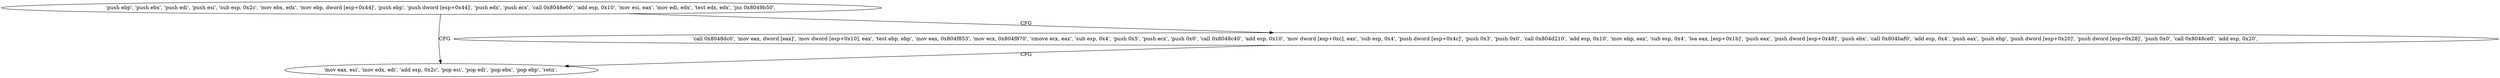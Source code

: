 digraph "func" {
"134519488" [label = "'push ebp', 'push ebx', 'push edi', 'push esi', 'sub esp, 0x2c', 'mov ebx, edx', 'mov ebp, dword [esp+0x44]', 'push ebp', 'push dword [esp+0x44]', 'push edx', 'push ecx', 'call 0x8048e60', 'add esp, 0x10', 'mov esi, eax', 'mov edi, edx', 'test edx, edx', 'jns 0x8049b50', " ]
"134519632" [label = "'mov eax, esi', 'mov edx, edi', 'add esp, 0x2c', 'pop esi', 'pop edi', 'pop ebx', 'pop ebp', 'retn', " ]
"134519524" [label = "'call 0x8048dc0', 'mov eax, dword [eax]', 'mov dword [esp+0x10], eax', 'test ebp, ebp', 'mov eax, 0x804f853', 'mov ecx, 0x804f870', 'cmove ecx, eax', 'sub esp, 0x4', 'push 0x5', 'push ecx', 'push 0x0', 'call 0x8048c40', 'add esp, 0x10', 'mov dword [esp+0xc], eax', 'sub esp, 0x4', 'push dword [esp+0x4c]', 'push 0x3', 'push 0x0', 'call 0x804d210', 'add esp, 0x10', 'mov ebp, eax', 'sub esp, 0x4', 'lea eax, [esp+0x1b]', 'push eax', 'push dword [esp+0x48]', 'push ebx', 'call 0x804baf0', 'add esp, 0x4', 'push eax', 'push ebp', 'push dword [esp+0x20]', 'push dword [esp+0x28]', 'push 0x0', 'call 0x8048ce0', 'add esp, 0x20', " ]
"134519488" -> "134519632" [ label = "CFG" ]
"134519488" -> "134519524" [ label = "CFG" ]
"134519524" -> "134519632" [ label = "CFG" ]
}
